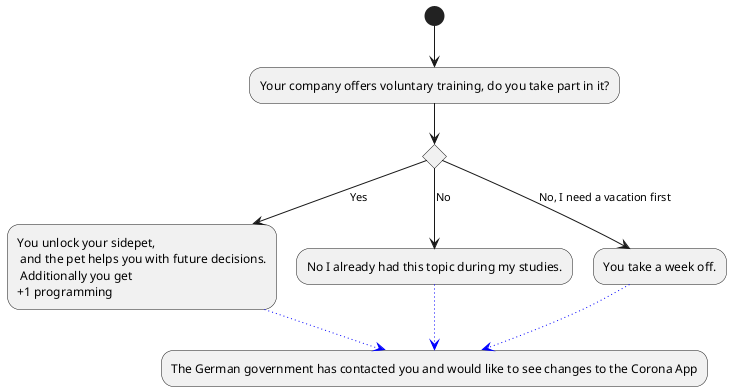 @startuml
(*) --> "Your company offers voluntary training, do you take part in it?"

if "" then
--> [Yes] "You unlock your sidepet, \n and the pet helps you with future decisions.\n Additionally you get \n+1 programming" as a1
else
--> [No] "No I already had this topic during my studies." as a2
else 
--> [No, I need a vacation first] "You take a week off." as a3
endif

-[#blue,dotted]-> "The German government has contacted you and would like to see changes to the Corona App" as app
a2 -[#blue,dotted]-> app
a1 -[#blue,dotted]-> app
@enduml